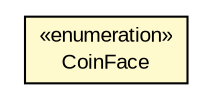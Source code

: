#!/usr/local/bin/dot
#
# Class diagram 
# Generated by UMLGraph version R5_6 (http://www.umlgraph.org/)
#

digraph G {
	edge [fontname="arial",fontsize=10,labelfontname="arial",labelfontsize=10];
	node [fontname="arial",fontsize=10,shape=plaintext];
	nodesep=0.25;
	ranksep=0.5;
	// java_oo.coingame.CoinFace
	c1562 [label=<<table title="java_oo.coingame.CoinFace" border="0" cellborder="1" cellspacing="0" cellpadding="2" port="p" bgcolor="lemonChiffon" href="./CoinFace.html">
		<tr><td><table border="0" cellspacing="0" cellpadding="1">
<tr><td align="center" balign="center"> &#171;enumeration&#187; </td></tr>
<tr><td align="center" balign="center"> CoinFace </td></tr>
		</table></td></tr>
		</table>>, URL="./CoinFace.html", fontname="arial", fontcolor="black", fontsize=10.0];
}

